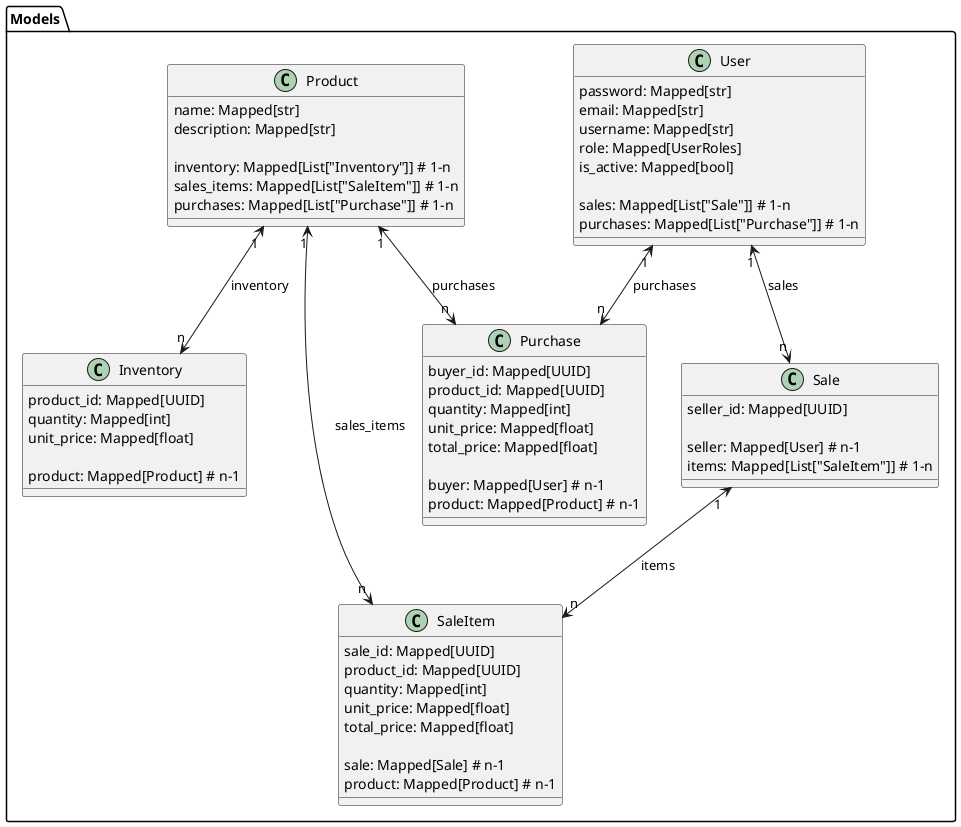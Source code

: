 
```
@startuml

!define Mapped(x) entity x
!define mapped_column(x) field x
!define back_populates(x) {back_populates x}

package "Models" {

  class User {
    password: Mapped[str]
    email: Mapped[str]
    username: Mapped[str]
    role: Mapped[UserRoles]
    is_active: Mapped[bool]

    sales: Mapped[List["Sale"]] # 1-n
    purchases: Mapped[List["Purchase"]] # 1-n
  }

  class Product {
    name: Mapped[str]
    description: Mapped[str]

    inventory: Mapped[List["Inventory"]] # 1-n
    sales_items: Mapped[List["SaleItem"]] # 1-n
    purchases: Mapped[List["Purchase"]] # 1-n
  }

  class Sale {
    seller_id: Mapped[UUID]

    seller: Mapped[User] # n-1
    items: Mapped[List["SaleItem"]] # 1-n
  }

  class SaleItem {
    sale_id: Mapped[UUID]
    product_id: Mapped[UUID]
    quantity: Mapped[int]
    unit_price: Mapped[float]
    total_price: Mapped[float]

    sale: Mapped[Sale] # n-1
    product: Mapped[Product] # n-1
  }

  class Purchase {
    buyer_id: Mapped[UUID]
    product_id: Mapped[UUID]
    quantity: Mapped[int]
    unit_price: Mapped[float]
    total_price: Mapped[float]

    buyer: Mapped[User] # n-1
    product: Mapped[Product] # n-1
  }

  class Inventory {
    product_id: Mapped[UUID]
    quantity: Mapped[int]
    unit_price: Mapped[float]

    product: Mapped[Product] # n-1
  }

  User "1" <--> "n" Sale : sales
  User "1" <--> "n" Purchase : purchases
  Product "1" <--> "n" Inventory : inventory
  Product "1" <--> "n" SaleItem : sales_items
  Product "1" <--> "n" Purchase : purchases
  Sale "1" <--> "n" SaleItem : items
}

@enduml
```
